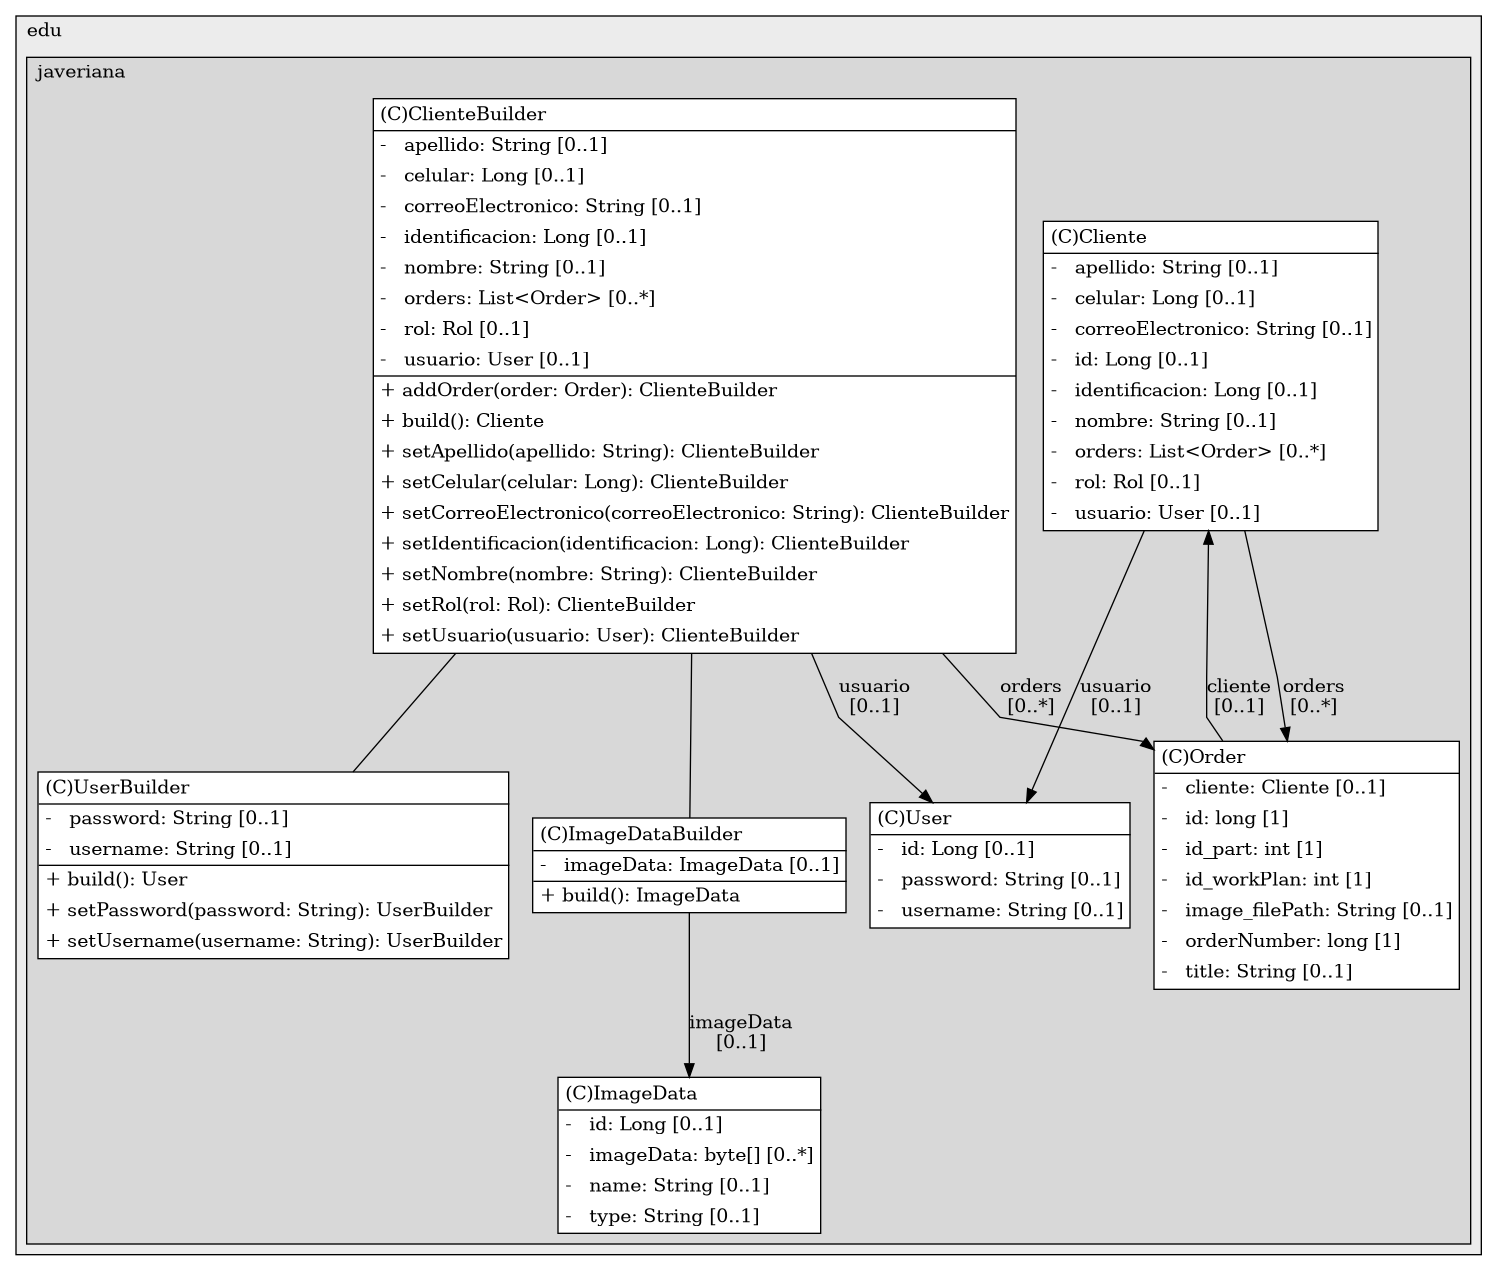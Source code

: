 @startuml

/' diagram meta data start
config=StructureConfiguration;
{
  "projectClassification": {
    "searchMode": "OpenProject", // OpenProject, AllProjects
    "includedProjects": "",
    "pathEndKeywords": "*.impl",
    "isClientPath": "",
    "isClientName": "",
    "isTestPath": "",
    "isTestName": "",
    "isMappingPath": "",
    "isMappingName": "",
    "isDataAccessPath": "",
    "isDataAccessName": "",
    "isDataStructurePath": "",
    "isDataStructureName": "",
    "isInterfaceStructuresPath": "",
    "isInterfaceStructuresName": "",
    "isEntryPointPath": "",
    "isEntryPointName": "",
    "treatFinalFieldsAsMandatory": false
  },
  "graphRestriction": {
    "classPackageExcludeFilter": "",
    "classPackageIncludeFilter": "",
    "classNameExcludeFilter": "",
    "classNameIncludeFilter": "",
    "methodNameExcludeFilter": "",
    "methodNameIncludeFilter": "",
    "removeByInheritance": "", // inheritance/annotation based filtering is done in a second step
    "removeByAnnotation": "",
    "removeByClassPackage": "", // cleanup the graph after inheritance/annotation based filtering is done
    "removeByClassName": "",
    "cutMappings": false,
    "cutEnum": true,
    "cutTests": true,
    "cutClient": true,
    "cutDataAccess": false,
    "cutInterfaceStructures": false,
    "cutDataStructures": false,
    "cutGetterAndSetter": true,
    "cutConstructors": true
  },
  "graphTraversal": {
    "forwardDepth": 6,
    "backwardDepth": 6,
    "classPackageExcludeFilter": "",
    "classPackageIncludeFilter": "",
    "classNameExcludeFilter": "",
    "classNameIncludeFilter": "",
    "methodNameExcludeFilter": "",
    "methodNameIncludeFilter": "",
    "hideMappings": false,
    "hideDataStructures": false,
    "hidePrivateMethods": true,
    "hideInterfaceCalls": true, // indirection: implementation -> interface (is hidden) -> implementation
    "onlyShowApplicationEntryPoints": false, // root node is included
    "useMethodCallsForStructureDiagram": "ForwardOnly" // ForwardOnly, BothDirections, No
  },
  "details": {
    "aggregation": "GroupByClass", // ByClass, GroupByClass, None
    "showClassGenericTypes": true,
    "showMethods": true,
    "showMethodParameterNames": true,
    "showMethodParameterTypes": true,
    "showMethodReturnType": true,
    "showPackageLevels": 2,
    "showDetailedClassStructure": true
  },
  "rootClass": "co.edu.javeriana.ctai.tgsecurity.entities.builder.ClienteBuilder",
  "extensionCallbackMethod": "" // qualified.class.name#methodName - signature: public static String method(String)
}
diagram meta data end '/



digraph g {
    rankdir="TB"
    splines=polyline
    

'nodes 
subgraph cluster_100278 { 
   	label=edu
	labeljust=l
	fillcolor="#ececec"
	style=filled
   
   subgraph cluster_496592481 { 
   	label=javeriana
	labeljust=l
	fillcolor="#d8d8d8"
	style=filled
   
   Cliente489267886[
	label=<<TABLE BORDER="1" CELLBORDER="0" CELLPADDING="4" CELLSPACING="0">
<TR><TD ALIGN="LEFT" >(C)Cliente</TD></TR>
<HR/>
<TR><TD ALIGN="LEFT" >-   apellido: String [0..1]</TD></TR>
<TR><TD ALIGN="LEFT" >-   celular: Long [0..1]</TD></TR>
<TR><TD ALIGN="LEFT" >-   correoElectronico: String [0..1]</TD></TR>
<TR><TD ALIGN="LEFT" >-   id: Long [0..1]</TD></TR>
<TR><TD ALIGN="LEFT" >-   identificacion: Long [0..1]</TD></TR>
<TR><TD ALIGN="LEFT" >-   nombre: String [0..1]</TD></TR>
<TR><TD ALIGN="LEFT" >-   orders: List&lt;Order&gt; [0..*]</TD></TR>
<TR><TD ALIGN="LEFT" >-   rol: Rol [0..1]</TD></TR>
<TR><TD ALIGN="LEFT" >-   usuario: User [0..1]</TD></TR>
</TABLE>>
	style=filled
	margin=0
	shape=plaintext
	fillcolor="#FFFFFF"
];

ClienteBuilder1656941467[
	label=<<TABLE BORDER="1" CELLBORDER="0" CELLPADDING="4" CELLSPACING="0">
<TR><TD ALIGN="LEFT" >(C)ClienteBuilder</TD></TR>
<HR/>
<TR><TD ALIGN="LEFT" >-   apellido: String [0..1]</TD></TR>
<TR><TD ALIGN="LEFT" >-   celular: Long [0..1]</TD></TR>
<TR><TD ALIGN="LEFT" >-   correoElectronico: String [0..1]</TD></TR>
<TR><TD ALIGN="LEFT" >-   identificacion: Long [0..1]</TD></TR>
<TR><TD ALIGN="LEFT" >-   nombre: String [0..1]</TD></TR>
<TR><TD ALIGN="LEFT" >-   orders: List&lt;Order&gt; [0..*]</TD></TR>
<TR><TD ALIGN="LEFT" >-   rol: Rol [0..1]</TD></TR>
<TR><TD ALIGN="LEFT" >-   usuario: User [0..1]</TD></TR>
<HR/>
<TR><TD ALIGN="LEFT" >+ addOrder(order: Order): ClienteBuilder</TD></TR>
<TR><TD ALIGN="LEFT" >+ build(): Cliente</TD></TR>
<TR><TD ALIGN="LEFT" >+ setApellido(apellido: String): ClienteBuilder</TD></TR>
<TR><TD ALIGN="LEFT" >+ setCelular(celular: Long): ClienteBuilder</TD></TR>
<TR><TD ALIGN="LEFT" >+ setCorreoElectronico(correoElectronico: String): ClienteBuilder</TD></TR>
<TR><TD ALIGN="LEFT" >+ setIdentificacion(identificacion: Long): ClienteBuilder</TD></TR>
<TR><TD ALIGN="LEFT" >+ setNombre(nombre: String): ClienteBuilder</TD></TR>
<TR><TD ALIGN="LEFT" >+ setRol(rol: Rol): ClienteBuilder</TD></TR>
<TR><TD ALIGN="LEFT" >+ setUsuario(usuario: User): ClienteBuilder</TD></TR>
</TABLE>>
	style=filled
	margin=0
	shape=plaintext
	fillcolor="#FFFFFF"
];

ImageData1373588664[
	label=<<TABLE BORDER="1" CELLBORDER="0" CELLPADDING="4" CELLSPACING="0">
<TR><TD ALIGN="LEFT" >(C)ImageData</TD></TR>
<HR/>
<TR><TD ALIGN="LEFT" >-   id: Long [0..1]</TD></TR>
<TR><TD ALIGN="LEFT" >-   imageData: byte[] [0..*]</TD></TR>
<TR><TD ALIGN="LEFT" >-   name: String [0..1]</TD></TR>
<TR><TD ALIGN="LEFT" >-   type: String [0..1]</TD></TR>
</TABLE>>
	style=filled
	margin=0
	shape=plaintext
	fillcolor="#FFFFFF"
];

ImageDataBuilder1656941467[
	label=<<TABLE BORDER="1" CELLBORDER="0" CELLPADDING="4" CELLSPACING="0">
<TR><TD ALIGN="LEFT" >(C)ImageDataBuilder</TD></TR>
<HR/>
<TR><TD ALIGN="LEFT" >-   imageData: ImageData [0..1]</TD></TR>
<HR/>
<TR><TD ALIGN="LEFT" >+ build(): ImageData</TD></TR>
</TABLE>>
	style=filled
	margin=0
	shape=plaintext
	fillcolor="#FFFFFF"
];

Order1373588664[
	label=<<TABLE BORDER="1" CELLBORDER="0" CELLPADDING="4" CELLSPACING="0">
<TR><TD ALIGN="LEFT" >(C)Order</TD></TR>
<HR/>
<TR><TD ALIGN="LEFT" >-   cliente: Cliente [0..1]</TD></TR>
<TR><TD ALIGN="LEFT" >-   id: long [1]</TD></TR>
<TR><TD ALIGN="LEFT" >-   id_part: int [1]</TD></TR>
<TR><TD ALIGN="LEFT" >-   id_workPlan: int [1]</TD></TR>
<TR><TD ALIGN="LEFT" >-   image_filePath: String [0..1]</TD></TR>
<TR><TD ALIGN="LEFT" >-   orderNumber: long [1]</TD></TR>
<TR><TD ALIGN="LEFT" >-   title: String [0..1]</TD></TR>
</TABLE>>
	style=filled
	margin=0
	shape=plaintext
	fillcolor="#FFFFFF"
];

User489267886[
	label=<<TABLE BORDER="1" CELLBORDER="0" CELLPADDING="4" CELLSPACING="0">
<TR><TD ALIGN="LEFT" >(C)User</TD></TR>
<HR/>
<TR><TD ALIGN="LEFT" >-   id: Long [0..1]</TD></TR>
<TR><TD ALIGN="LEFT" >-   password: String [0..1]</TD></TR>
<TR><TD ALIGN="LEFT" >-   username: String [0..1]</TD></TR>
</TABLE>>
	style=filled
	margin=0
	shape=plaintext
	fillcolor="#FFFFFF"
];

UserBuilder1656941467[
	label=<<TABLE BORDER="1" CELLBORDER="0" CELLPADDING="4" CELLSPACING="0">
<TR><TD ALIGN="LEFT" >(C)UserBuilder</TD></TR>
<HR/>
<TR><TD ALIGN="LEFT" >-   password: String [0..1]</TD></TR>
<TR><TD ALIGN="LEFT" >-   username: String [0..1]</TD></TR>
<HR/>
<TR><TD ALIGN="LEFT" >+ build(): User</TD></TR>
<TR><TD ALIGN="LEFT" >+ setPassword(password: String): UserBuilder</TD></TR>
<TR><TD ALIGN="LEFT" >+ setUsername(username: String): UserBuilder</TD></TR>
</TABLE>>
	style=filled
	margin=0
	shape=plaintext
	fillcolor="#FFFFFF"
];
} 
} 

'edges    
Cliente489267886 -> Order1373588664[label="orders
[0..*]"];
Cliente489267886 -> User489267886[label="usuario
[0..1]"];
ClienteBuilder1656941467 -> ImageDataBuilder1656941467[arrowhead=none];
ClienteBuilder1656941467 -> Order1373588664[label="orders
[0..*]"];
ClienteBuilder1656941467 -> User489267886[label="usuario
[0..1]"];
ClienteBuilder1656941467 -> UserBuilder1656941467[arrowhead=none];
ImageDataBuilder1656941467 -> ImageData1373588664[label="imageData
[0..1]"];
Order1373588664 -> Cliente489267886[label="cliente
[0..1]"];
    
}
@enduml